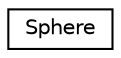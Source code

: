 digraph "Graphical Class Hierarchy"
{
  edge [fontname="Helvetica",fontsize="10",labelfontname="Helvetica",labelfontsize="10"];
  node [fontname="Helvetica",fontsize="10",shape=record];
  rankdir="LR";
  Node1 [label="Sphere",height=0.2,width=0.4,color="black", fillcolor="white", style="filled",URL="$class_sphere.html"];
}
